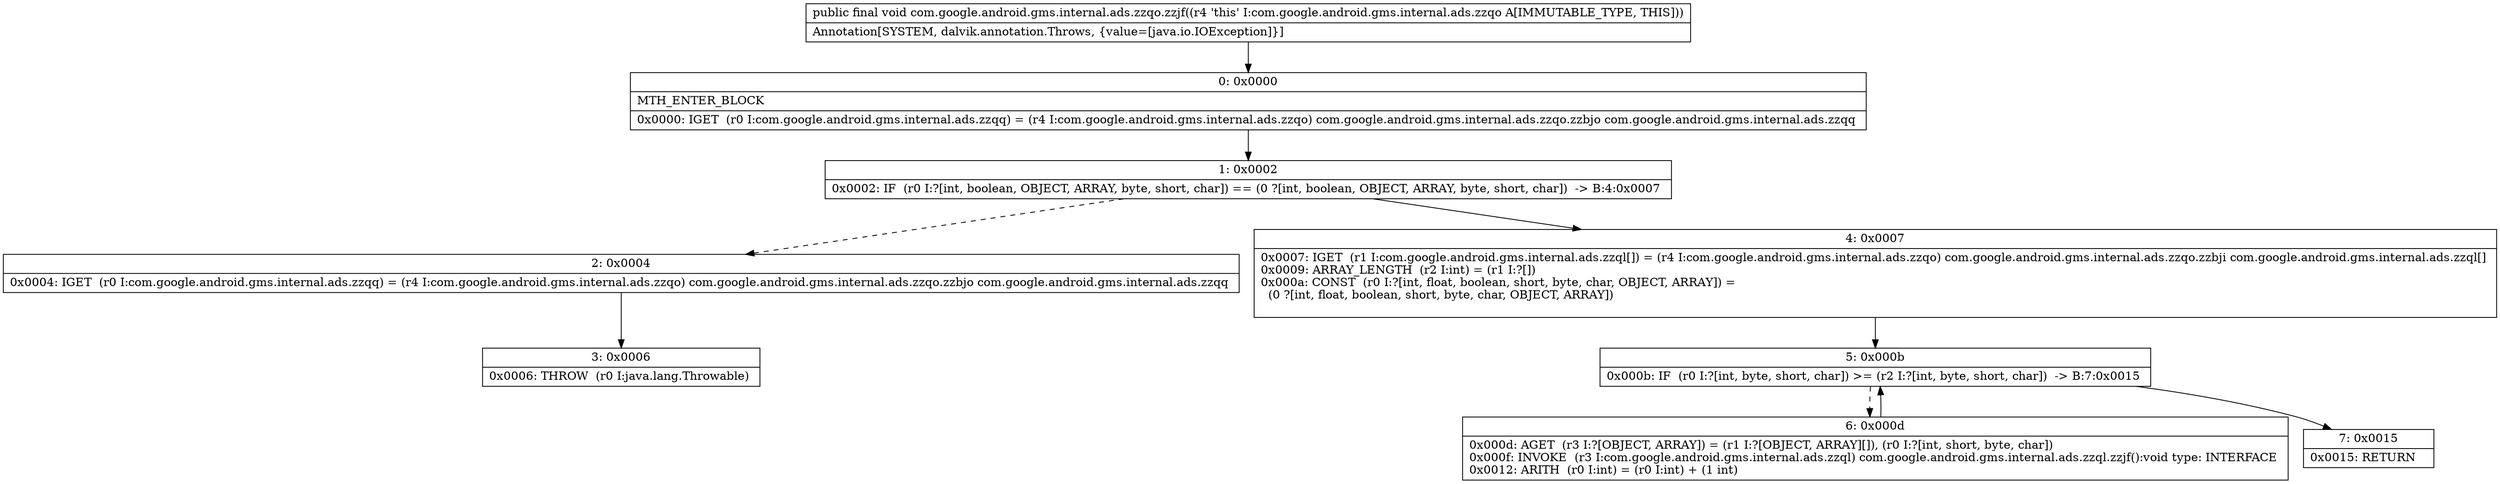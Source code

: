 digraph "CFG forcom.google.android.gms.internal.ads.zzqo.zzjf()V" {
Node_0 [shape=record,label="{0\:\ 0x0000|MTH_ENTER_BLOCK\l|0x0000: IGET  (r0 I:com.google.android.gms.internal.ads.zzqq) = (r4 I:com.google.android.gms.internal.ads.zzqo) com.google.android.gms.internal.ads.zzqo.zzbjo com.google.android.gms.internal.ads.zzqq \l}"];
Node_1 [shape=record,label="{1\:\ 0x0002|0x0002: IF  (r0 I:?[int, boolean, OBJECT, ARRAY, byte, short, char]) == (0 ?[int, boolean, OBJECT, ARRAY, byte, short, char])  \-\> B:4:0x0007 \l}"];
Node_2 [shape=record,label="{2\:\ 0x0004|0x0004: IGET  (r0 I:com.google.android.gms.internal.ads.zzqq) = (r4 I:com.google.android.gms.internal.ads.zzqo) com.google.android.gms.internal.ads.zzqo.zzbjo com.google.android.gms.internal.ads.zzqq \l}"];
Node_3 [shape=record,label="{3\:\ 0x0006|0x0006: THROW  (r0 I:java.lang.Throwable) \l}"];
Node_4 [shape=record,label="{4\:\ 0x0007|0x0007: IGET  (r1 I:com.google.android.gms.internal.ads.zzql[]) = (r4 I:com.google.android.gms.internal.ads.zzqo) com.google.android.gms.internal.ads.zzqo.zzbji com.google.android.gms.internal.ads.zzql[] \l0x0009: ARRAY_LENGTH  (r2 I:int) = (r1 I:?[]) \l0x000a: CONST  (r0 I:?[int, float, boolean, short, byte, char, OBJECT, ARRAY]) = \l  (0 ?[int, float, boolean, short, byte, char, OBJECT, ARRAY])\l \l}"];
Node_5 [shape=record,label="{5\:\ 0x000b|0x000b: IF  (r0 I:?[int, byte, short, char]) \>= (r2 I:?[int, byte, short, char])  \-\> B:7:0x0015 \l}"];
Node_6 [shape=record,label="{6\:\ 0x000d|0x000d: AGET  (r3 I:?[OBJECT, ARRAY]) = (r1 I:?[OBJECT, ARRAY][]), (r0 I:?[int, short, byte, char]) \l0x000f: INVOKE  (r3 I:com.google.android.gms.internal.ads.zzql) com.google.android.gms.internal.ads.zzql.zzjf():void type: INTERFACE \l0x0012: ARITH  (r0 I:int) = (r0 I:int) + (1 int) \l}"];
Node_7 [shape=record,label="{7\:\ 0x0015|0x0015: RETURN   \l}"];
MethodNode[shape=record,label="{public final void com.google.android.gms.internal.ads.zzqo.zzjf((r4 'this' I:com.google.android.gms.internal.ads.zzqo A[IMMUTABLE_TYPE, THIS]))  | Annotation[SYSTEM, dalvik.annotation.Throws, \{value=[java.io.IOException]\}]\l}"];
MethodNode -> Node_0;
Node_0 -> Node_1;
Node_1 -> Node_2[style=dashed];
Node_1 -> Node_4;
Node_2 -> Node_3;
Node_4 -> Node_5;
Node_5 -> Node_6[style=dashed];
Node_5 -> Node_7;
Node_6 -> Node_5;
}

